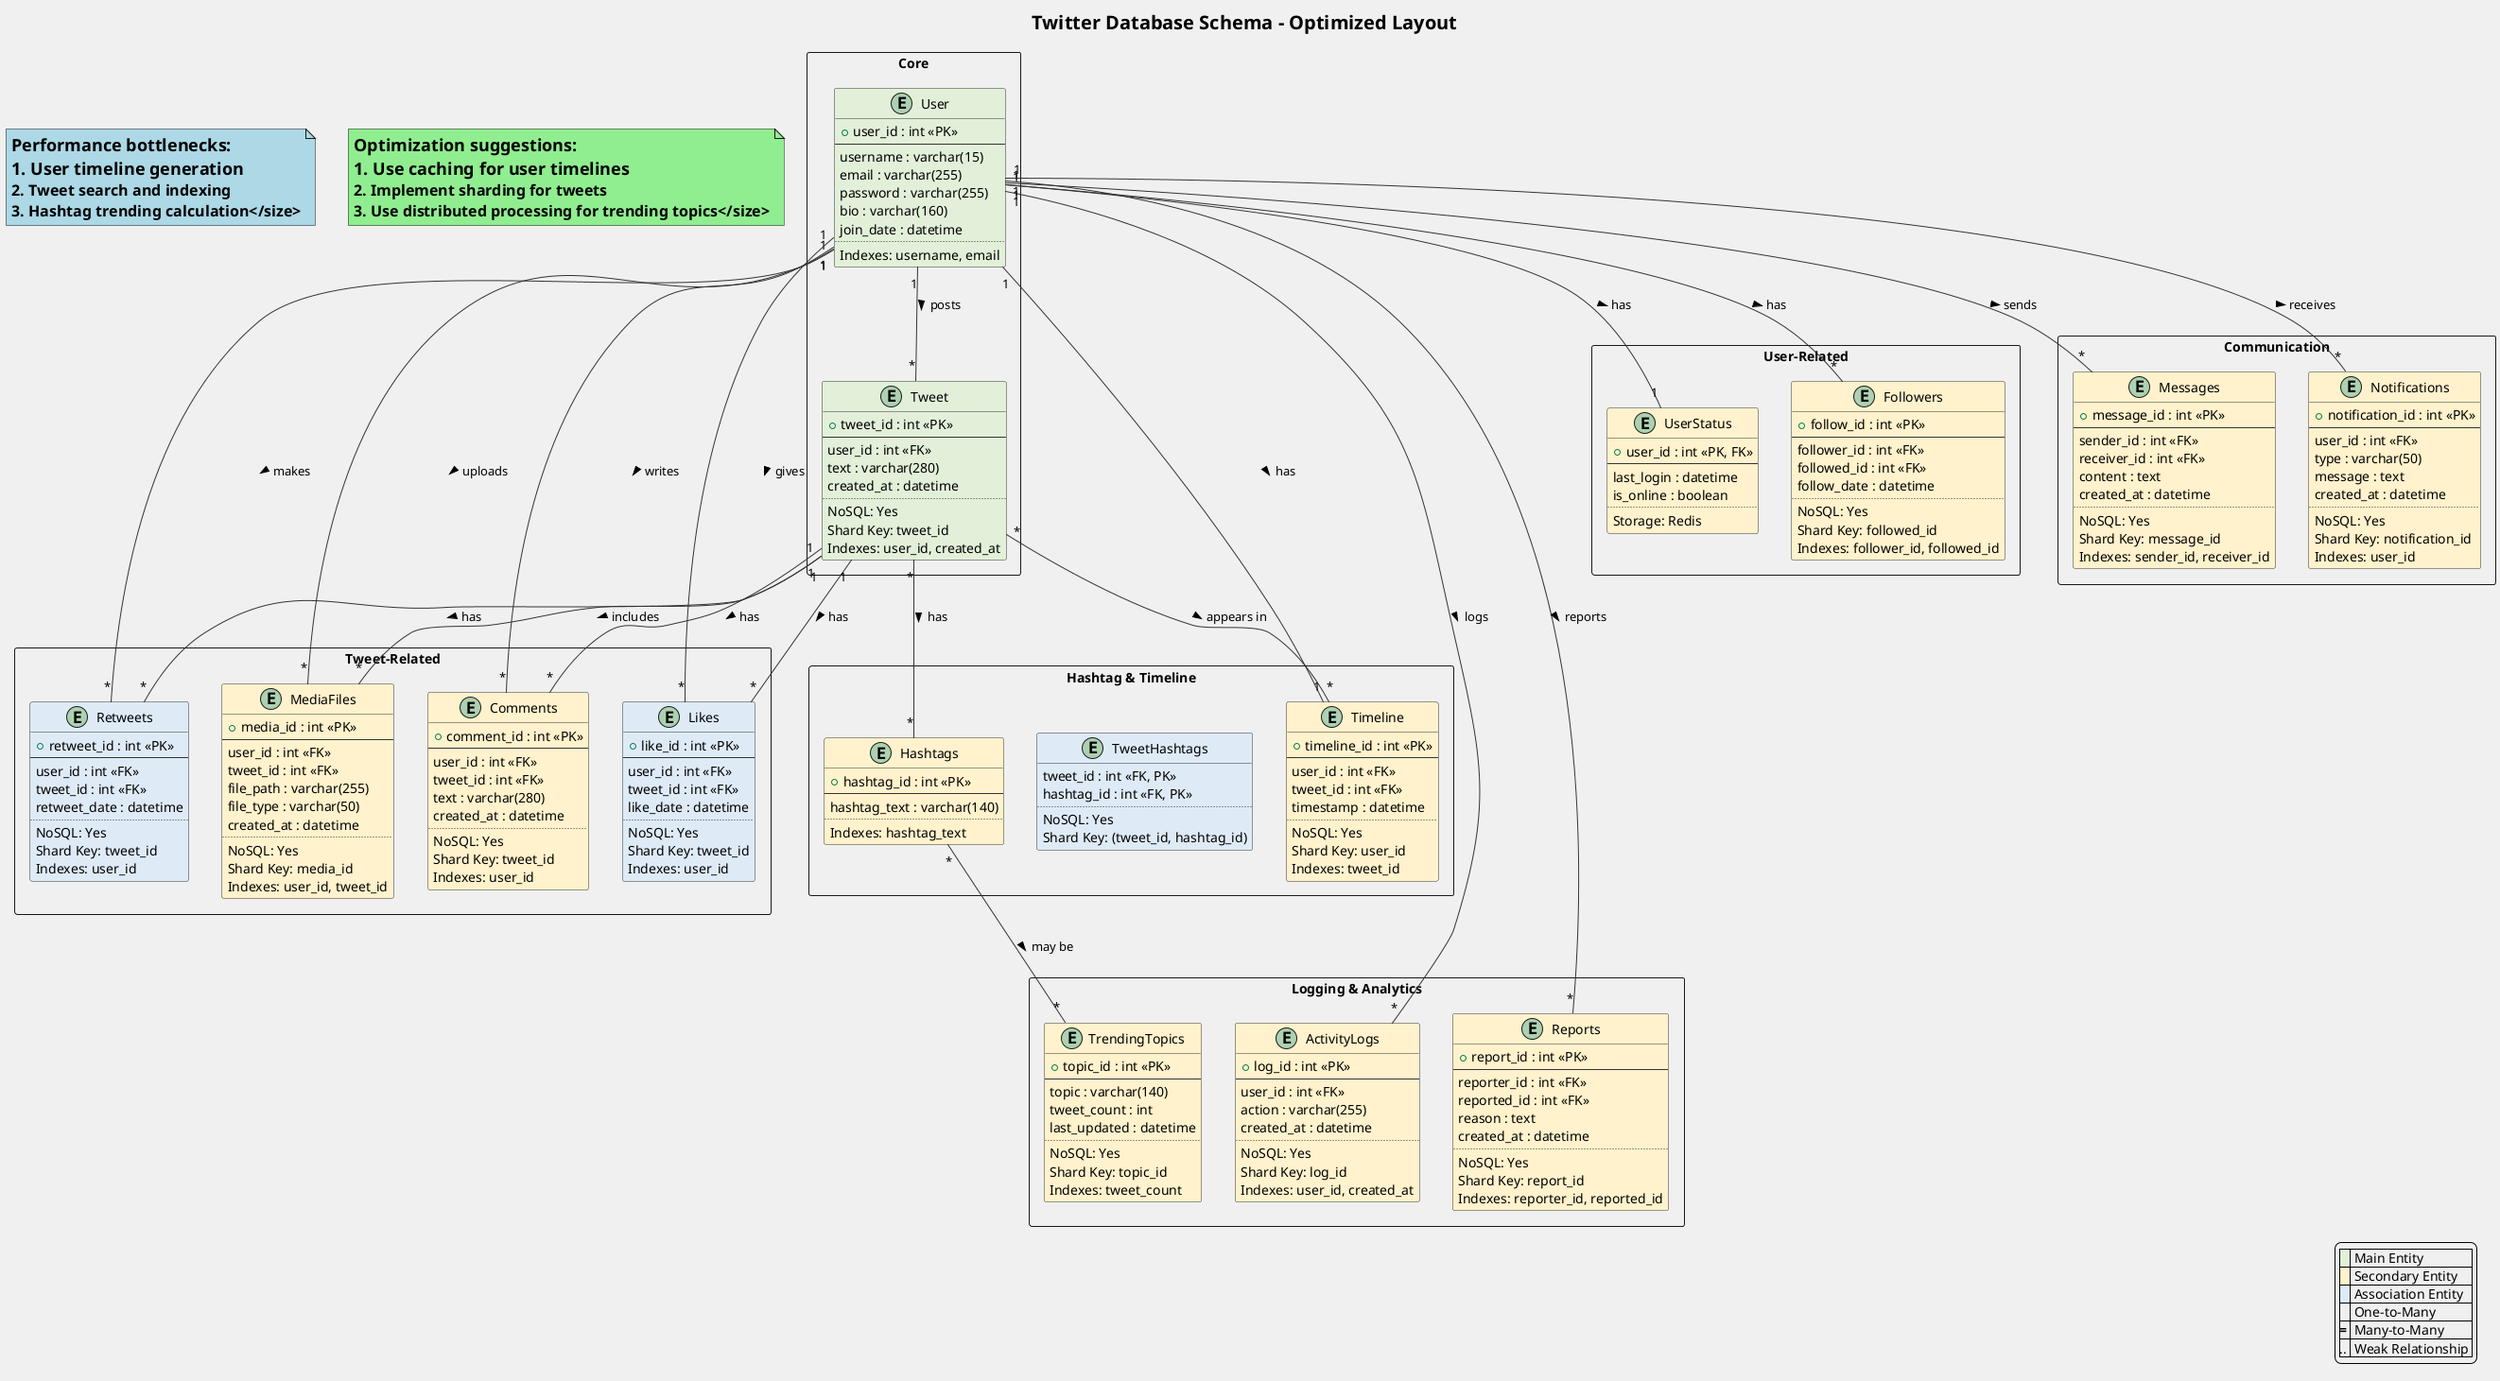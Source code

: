 @startuml

!define MAIN_ENTITY #E2F0D9
!define SECONDARY_ENTITY #FFF2CC
!define ASSOCIATION_ENTITY #DEEBF7

' Skin parameters
skinparam {
  backgroundColor #F0F0F0
  handwritten false
  shadowing false
  class {
    BackgroundColor #FFFFFF
    BorderColor #333333
    ArrowColor #333333
    FontName Arial
    FontSize 16
    AttributeFontSize 14
  }
  title {
    FontSize 20
    FontStyle bold
  }
  legend {
    FontSize 14
  }
  note {
    FontSize 16
    FontStyle bold
  }
}

title Twitter Database Schema - Optimized Layout

legend right
  |<#E2F0D9>| Main Entity |
  |<#FFF2CC>| Secondary Entity |
  |<#DEEBF7>| Association Entity |
  |= | One-to-Many |
  |== | Many-to-Many |
  |..| Weak Relationship |
endlegend

together {
  rectangle "Core" {
    entity "User" as user MAIN_ENTITY {
      +user_id : int <<PK>>
      --
      username : varchar(15)
      email : varchar(255)
      password : varchar(255)
      bio : varchar(160)
      join_date : datetime
      ..
      Indexes: username, email
    }
    
    entity "Tweet" as tweet MAIN_ENTITY {
      +tweet_id : int <<PK>>
      --
      user_id : int <<FK>>
      text : varchar(280)
      created_at : datetime
      ..
      NoSQL: Yes
      Shard Key: tweet_id
      Indexes: user_id, created_at
    }
  }
}

together {
  rectangle "User-Related" {
    entity "UserStatus" as userstatus SECONDARY_ENTITY {
      +user_id : int <<PK, FK>>
      --
      last_login : datetime
      is_online : boolean
      ..
      Storage: Redis
    }

    entity "Followers" as followers SECONDARY_ENTITY {
      +follow_id : int <<PK>>
      --
      follower_id : int <<FK>>
      followed_id : int <<FK>>
      follow_date : datetime
      ..
      NoSQL: Yes
      Shard Key: followed_id
      Indexes: follower_id, followed_id
    }
  }
}

together {
  rectangle "Tweet-Related" {
    entity "Comments" as comments SECONDARY_ENTITY {
      +comment_id : int <<PK>>
      --
      user_id : int <<FK>>
      tweet_id : int <<FK>>
      text : varchar(280)
      created_at : datetime
      ..
      NoSQL: Yes
      Shard Key: tweet_id
      Indexes: user_id
    }

    entity "Likes" as likes ASSOCIATION_ENTITY {
      +like_id : int <<PK>>
      --
      user_id : int <<FK>>
      tweet_id : int <<FK>>
      like_date : datetime
      ..
      NoSQL: Yes
      Shard Key: tweet_id
      Indexes: user_id
    }

    entity "Retweets" as retweets ASSOCIATION_ENTITY {
      +retweet_id : int <<PK>>
      --
      user_id : int <<FK>>
      tweet_id : int <<FK>>
      retweet_date : datetime
      ..
      NoSQL: Yes
      Shard Key: tweet_id
      Indexes: user_id
    }

    entity "MediaFiles" as media_files SECONDARY_ENTITY {
      +media_id : int <<PK>>
      --
      user_id : int <<FK>>
      tweet_id : int <<FK>>
      file_path : varchar(255)
      file_type : varchar(50)
      created_at : datetime
      ..
      NoSQL: Yes
      Shard Key: media_id
      Indexes: user_id, tweet_id
    }
  }
}

together {
  rectangle "Hashtag & Timeline" {
    entity "Hashtags" as hashtags SECONDARY_ENTITY {
      +hashtag_id : int <<PK>>
      --
      hashtag_text : varchar(140)
      ..
      Indexes: hashtag_text
    }

    entity "TweetHashtags" as tweet_hashtags ASSOCIATION_ENTITY {
      tweet_id : int <<FK, PK>>
      hashtag_id : int <<FK, PK>>
      ..
      NoSQL: Yes
      Shard Key: (tweet_id, hashtag_id)
    }

    entity "Timeline" as timeline SECONDARY_ENTITY {
      +timeline_id : int <<PK>>
      --
      user_id : int <<FK>>
      tweet_id : int <<FK>>
      timestamp : datetime
      ..
      NoSQL: Yes
      Shard Key: user_id
      Indexes: tweet_id
    }
  }
}

together {
  rectangle "Communication" {
    entity "Messages" as messages SECONDARY_ENTITY {
      +message_id : int <<PK>>
      --
      sender_id : int <<FK>>
      receiver_id : int <<FK>>
      content : text
      created_at : datetime
      ..
      NoSQL: Yes
      Shard Key: message_id
      Indexes: sender_id, receiver_id
    }

    entity "Notifications" as notifications SECONDARY_ENTITY {
      +notification_id : int <<PK>>
      --
      user_id : int <<FK>>
      type : varchar(50)
      message : text
      created_at : datetime
      ..
      NoSQL: Yes
      Shard Key: notification_id
      Indexes: user_id
    }
  }
}

together {
  rectangle "Logging & Analytics" {
    entity "ActivityLogs" as activity_logs SECONDARY_ENTITY {
      +log_id : int <<PK>>
      --
      user_id : int <<FK>>
      action : varchar(255)
      created_at : datetime
      ..
      NoSQL: Yes
      Shard Key: log_id
      Indexes: user_id, created_at
    }

    entity "Reports" as reports SECONDARY_ENTITY {
      +report_id : int <<PK>>
      --
      reporter_id : int <<FK>>
      reported_id : int <<FK>>
      reason : text
      created_at : datetime
      ..
      NoSQL: Yes
      Shard Key: report_id
      Indexes: reporter_id, reported_id
    }

    entity "TrendingTopics" as trending_topics SECONDARY_ENTITY {
      +topic_id : int <<PK>>
      --
      topic : varchar(140)
      tweet_count : int
      last_updated : datetime
      ..
      NoSQL: Yes
      Shard Key: topic_id
      Indexes: tweet_count
    }
  }
}

' Relationships
user "1" -- "1" userstatus : has >
user "1" -- "*" followers : has >
user "1" -- "*" messages : sends >
user "1" -- "*" notifications : receives >
user "1" -- "*" activity_logs : logs >
user "1" -- "*" reports : reports >
user "1" -- "*" tweet : posts >
user "1" -- "*" comments : writes >
user "1" -- "*" likes : gives >
user "1" -- "*" retweets : makes >
user "1" -- "1" timeline : has >
user "1" -- "*" media_files : uploads >

tweet "1" -- "*" likes : has >
tweet "1" -- "*" retweets : has >
tweet "1" -- "*" comments : has >
tweet "*" -- "*" hashtags : has >
tweet "1" -- "*" media_files : includes >

tweet "*" -- "*" timeline : appears in >

hashtags "*" -- "*" trending_topics : may be >

note as N1 #lightblue
  <size:18>Performance bottlenecks:</size>
  <size:18>1. User timeline generation
  2. Tweet search and indexing
  3. Hashtag trending calculation</size>
endnote

note as N2 #lightgreen
  <size:18>Optimization suggestions:</size>
  <size:18>1. Use caching for user timelines
  2. Implement sharding for tweets
  3. Use distributed processing for trending topics</size>
endnote

@enduml
